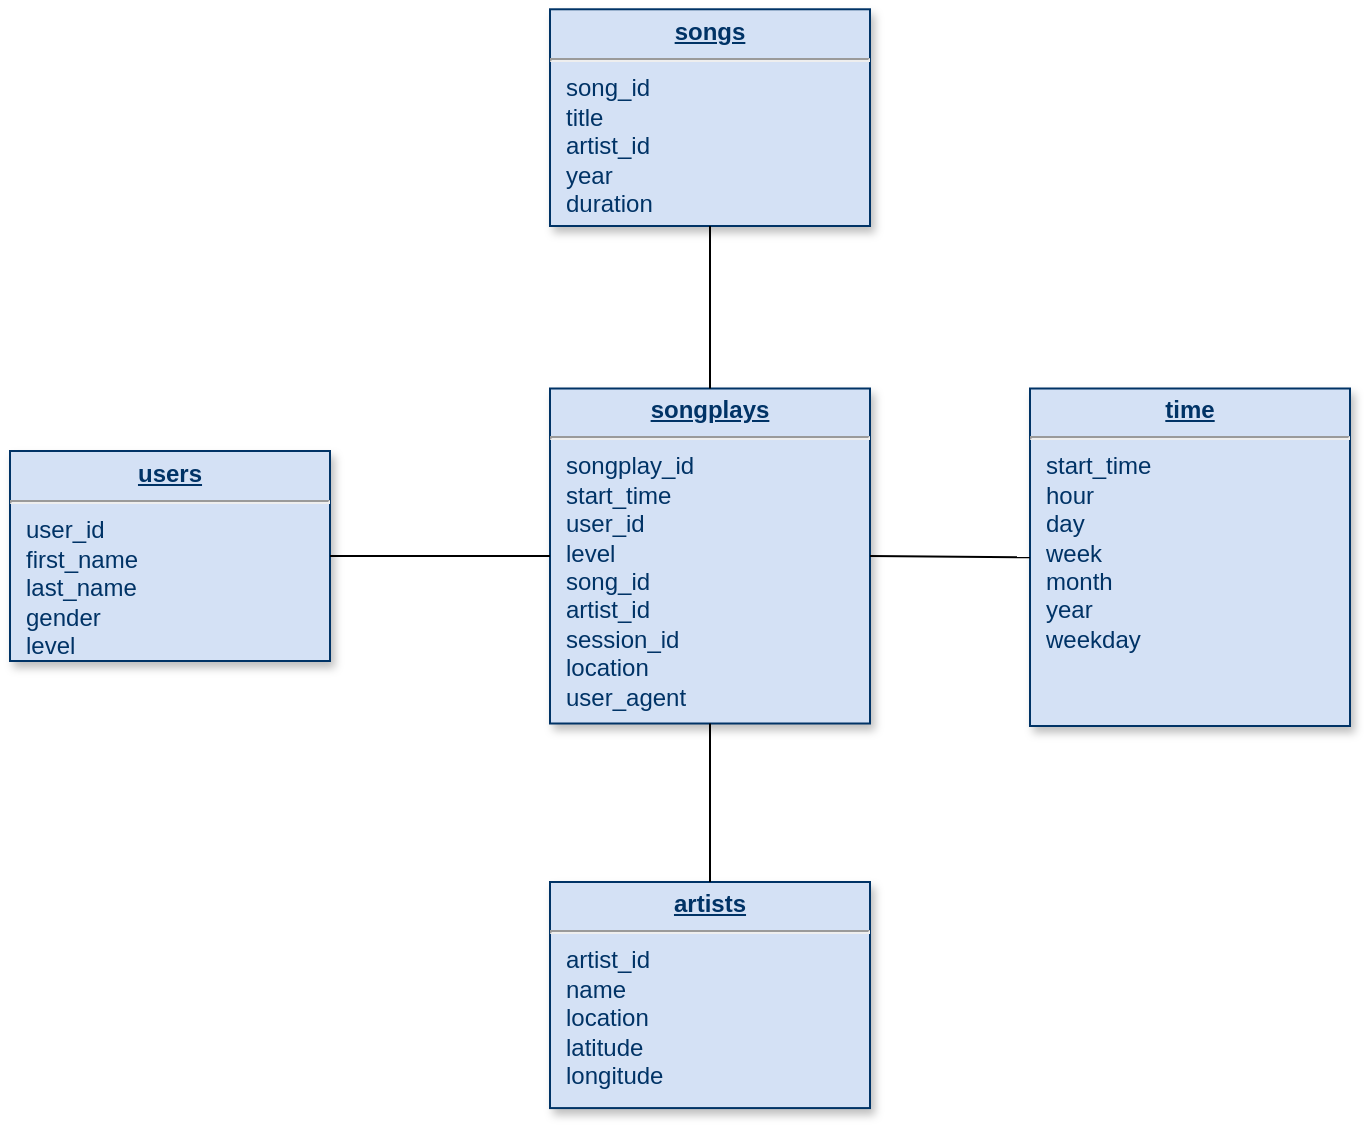 <mxfile version="12.8.6" type="github"><diagram name="Page-1" id="efa7a0a1-bf9b-a30e-e6df-94a7791c09e9"><mxGraphModel dx="866" dy="623" grid="1" gridSize="10" guides="1" tooltips="1" connect="1" arrows="1" fold="1" page="1" pageScale="1" pageWidth="826" pageHeight="1169" background="#ffffff" math="0" shadow="0"><root><mxCell id="0"/><mxCell id="1" parent="0"/><mxCell id="19" value="&lt;p style=&quot;margin: 0px ; margin-top: 4px ; text-align: center ; text-decoration: underline&quot;&gt;&lt;strong&gt;songs&lt;/strong&gt;&lt;/p&gt;&lt;hr&gt;&lt;p style=&quot;margin: 0px ; margin-left: 8px&quot;&gt;song_id&lt;/p&gt;&lt;p style=&quot;margin: 0px ; margin-left: 8px&quot;&gt;title&lt;/p&gt;&lt;p style=&quot;margin: 0px ; margin-left: 8px&quot;&gt;artist_id&lt;/p&gt;&lt;p style=&quot;margin: 0px ; margin-left: 8px&quot;&gt;year&lt;/p&gt;&lt;p style=&quot;margin: 0px ; margin-left: 8px&quot;&gt;duration&lt;/p&gt;" style="verticalAlign=top;align=left;overflow=fill;fontSize=12;fontFamily=Helvetica;html=1;strokeColor=#003366;shadow=1;fillColor=#D4E1F5;fontColor=#003366" parent="1" vertex="1"><mxGeometry x="310" y="91.64" width="160" height="108.36" as="geometry"/></mxCell><mxCell id="20" value="&lt;p style=&quot;margin: 0px ; margin-top: 4px ; text-align: center ; text-decoration: underline&quot;&gt;&lt;b&gt;songplays&lt;/b&gt;&lt;/p&gt;&lt;hr&gt;&lt;p style=&quot;margin: 0px ; margin-left: 8px&quot;&gt;songplay_id&lt;/p&gt;&lt;p style=&quot;margin: 0px ; margin-left: 8px&quot;&gt;start_time&lt;/p&gt;&lt;p style=&quot;margin: 0px ; margin-left: 8px&quot;&gt;user_id&lt;/p&gt;&lt;p style=&quot;margin: 0px ; margin-left: 8px&quot;&gt;level&lt;/p&gt;&lt;p style=&quot;margin: 0px ; margin-left: 8px&quot;&gt;song_id&lt;/p&gt;&lt;p style=&quot;margin: 0px ; margin-left: 8px&quot;&gt;artist_id&lt;/p&gt;&lt;p style=&quot;margin: 0px ; margin-left: 8px&quot;&gt;session_id&lt;/p&gt;&lt;p style=&quot;margin: 0px ; margin-left: 8px&quot;&gt;location&lt;/p&gt;&lt;p style=&quot;margin: 0px ; margin-left: 8px&quot;&gt;user_agent&lt;/p&gt;" style="verticalAlign=top;align=left;overflow=fill;fontSize=12;fontFamily=Helvetica;html=1;strokeColor=#003366;shadow=1;fillColor=#D4E1F5;fontColor=#003366" parent="1" vertex="1"><mxGeometry x="310" y="281.25" width="160" height="167.5" as="geometry"/></mxCell><mxCell id="21" value="&lt;p style=&quot;margin: 0px ; margin-top: 4px ; text-align: center ; text-decoration: underline&quot;&gt;&lt;strong&gt;users&lt;/strong&gt;&lt;/p&gt;&lt;hr&gt;&lt;p style=&quot;margin: 0px ; margin-left: 8px&quot;&gt;user_id&lt;/p&gt;&lt;p style=&quot;margin: 0px ; margin-left: 8px&quot;&gt;first_name&lt;/p&gt;&lt;p style=&quot;margin: 0px ; margin-left: 8px&quot;&gt;last_name&lt;/p&gt;&lt;p style=&quot;margin: 0px ; margin-left: 8px&quot;&gt;gender&lt;/p&gt;&lt;p style=&quot;margin: 0px ; margin-left: 8px&quot;&gt;level&lt;br&gt;&lt;/p&gt;" style="verticalAlign=top;align=left;overflow=fill;fontSize=12;fontFamily=Helvetica;html=1;strokeColor=#003366;shadow=1;fillColor=#D4E1F5;fontColor=#003366" parent="1" vertex="1"><mxGeometry x="40" y="312.5" width="160" height="105" as="geometry"/></mxCell><mxCell id="24" value="&lt;p style=&quot;margin: 0px ; margin-top: 4px ; text-align: center ; text-decoration: underline&quot;&gt;&lt;strong&gt;artists&lt;/strong&gt;&lt;/p&gt;&lt;hr&gt;&lt;p style=&quot;margin: 0px ; margin-left: 8px&quot;&gt;artist_id&lt;/p&gt;&lt;p style=&quot;margin: 0px ; margin-left: 8px&quot;&gt;name&lt;/p&gt;&lt;p style=&quot;margin: 0px ; margin-left: 8px&quot;&gt;location&lt;/p&gt;&lt;p style=&quot;margin: 0px ; margin-left: 8px&quot;&gt;latitude&lt;/p&gt;&lt;p style=&quot;margin: 0px ; margin-left: 8px&quot;&gt;longitude&lt;/p&gt;&lt;div&gt;&lt;br&gt;&lt;/div&gt;" style="verticalAlign=top;align=left;overflow=fill;fontSize=12;fontFamily=Helvetica;html=1;strokeColor=#003366;shadow=1;fillColor=#D4E1F5;fontColor=#003366" parent="1" vertex="1"><mxGeometry x="310" y="528" width="160" height="113.04" as="geometry"/></mxCell><mxCell id="APvaWKTpKIBTc7ffpOAb-115" value="" style="endArrow=none;html=1;exitX=1;exitY=0.5;exitDx=0;exitDy=0;entryX=0;entryY=0.5;entryDx=0;entryDy=0;" edge="1" parent="1" source="21" target="20"><mxGeometry width="50" height="50" relative="1" as="geometry"><mxPoint x="420" y="350" as="sourcePoint"/><mxPoint x="470" y="300" as="targetPoint"/></mxGeometry></mxCell><mxCell id="APvaWKTpKIBTc7ffpOAb-116" value="" style="endArrow=none;html=1;exitX=0.5;exitY=1;exitDx=0;exitDy=0;" edge="1" parent="1" source="19" target="20"><mxGeometry width="50" height="50" relative="1" as="geometry"><mxPoint x="210" y="375" as="sourcePoint"/><mxPoint x="320" y="375" as="targetPoint"/></mxGeometry></mxCell><mxCell id="APvaWKTpKIBTc7ffpOAb-117" value="" style="endArrow=none;html=1;exitX=0.5;exitY=1;exitDx=0;exitDy=0;entryX=0.5;entryY=0;entryDx=0;entryDy=0;" edge="1" parent="1" source="20" target="24"><mxGeometry width="50" height="50" relative="1" as="geometry"><mxPoint x="400" y="210" as="sourcePoint"/><mxPoint x="400" y="291.25" as="targetPoint"/></mxGeometry></mxCell><mxCell id="APvaWKTpKIBTc7ffpOAb-118" value="&lt;p style=&quot;margin: 0px ; margin-top: 4px ; text-align: center ; text-decoration: underline&quot;&gt;&lt;strong&gt;time&lt;/strong&gt;&lt;/p&gt;&lt;hr&gt;&lt;p style=&quot;margin: 0px ; margin-left: 8px&quot;&gt;start_time&lt;/p&gt;&lt;p style=&quot;margin: 0px ; margin-left: 8px&quot;&gt;hour&lt;/p&gt;&lt;p style=&quot;margin: 0px ; margin-left: 8px&quot;&gt;day&lt;/p&gt;&lt;p style=&quot;margin: 0px ; margin-left: 8px&quot;&gt;week&lt;/p&gt;&lt;p style=&quot;margin: 0px ; margin-left: 8px&quot;&gt;month&lt;/p&gt;&lt;p style=&quot;margin: 0px ; margin-left: 8px&quot;&gt;year&lt;/p&gt;&lt;p style=&quot;margin: 0px ; margin-left: 8px&quot;&gt;weekday&lt;br&gt;&lt;/p&gt;" style="verticalAlign=top;align=left;overflow=fill;fontSize=12;fontFamily=Helvetica;html=1;strokeColor=#003366;shadow=1;fillColor=#D4E1F5;fontColor=#003366" vertex="1" parent="1"><mxGeometry x="550" y="281.25" width="160" height="168.75" as="geometry"/></mxCell><mxCell id="APvaWKTpKIBTc7ffpOAb-119" value="" style="endArrow=none;html=1;exitX=1;exitY=0.5;exitDx=0;exitDy=0;entryX=0;entryY=0.5;entryDx=0;entryDy=0;" edge="1" parent="1" source="20" target="APvaWKTpKIBTc7ffpOAb-118"><mxGeometry width="50" height="50" relative="1" as="geometry"><mxPoint x="520" y="510" as="sourcePoint"/><mxPoint x="630" y="510" as="targetPoint"/></mxGeometry></mxCell></root></mxGraphModel></diagram></mxfile>